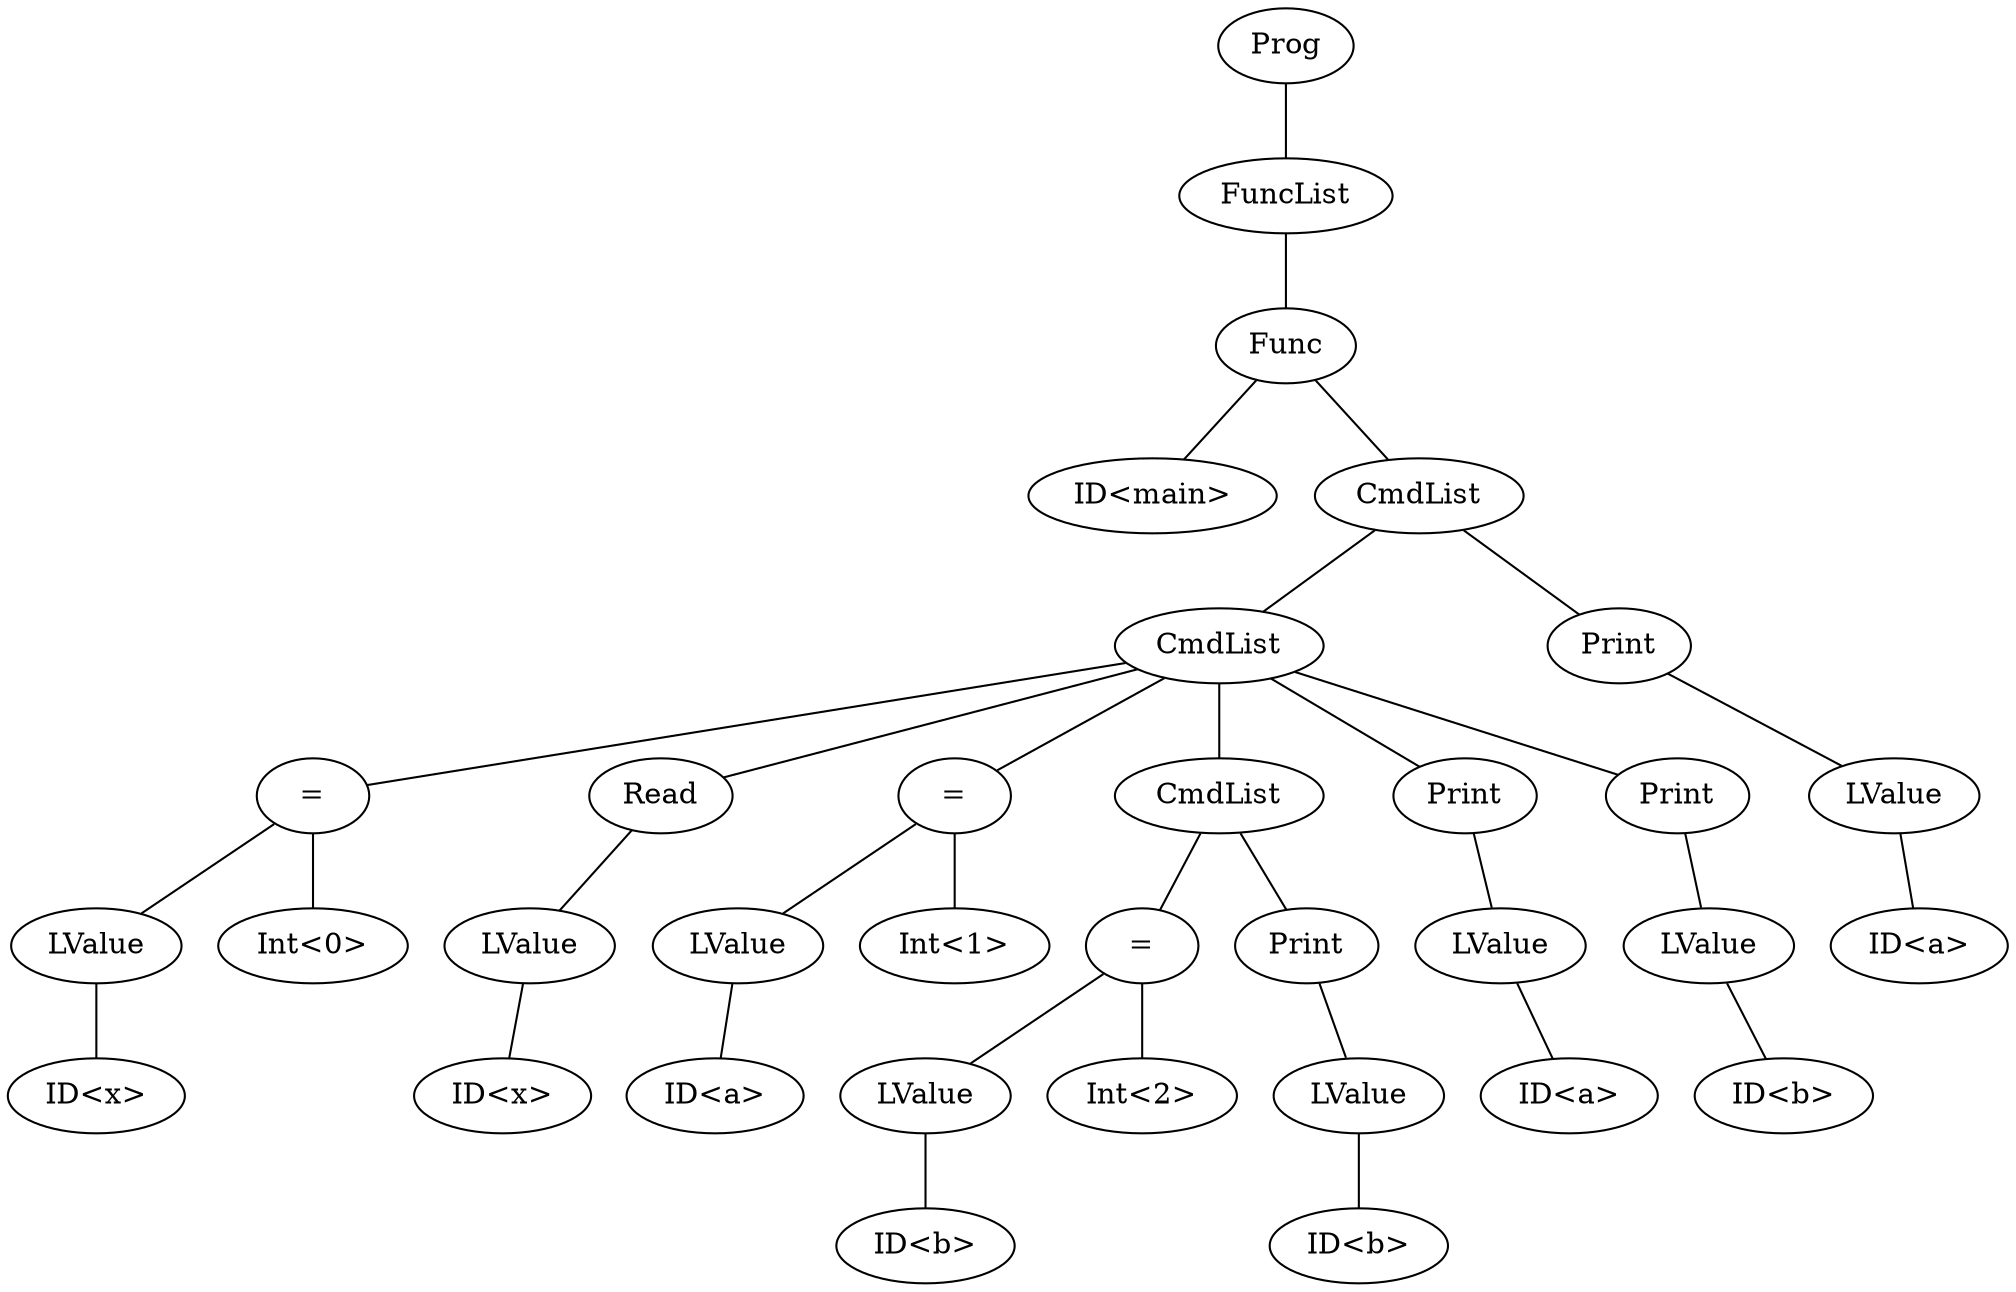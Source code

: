 graph program {
33 [label=Prog]
33--32
32 [label=FuncList]
32--31
31 [label="Func"]
31--30
30 [label="ID<main>"]
31--26
26 [label=CmdList]
26--4
4 [label=CmdList]
4--3
3 [label= "="]
3--1
1 [label="LValue"]
1--0
0 [label="ID<x>"]
3--2
2 [label="Int<0>"]
4--7
7 [label="Read"]
7--6
6 [label="LValue"]
6--5
5 [label="ID<x>"]
4--11
11 [label= "="]
11--9
9 [label="LValue"]
9--8
8 [label="ID<a>"]
11--10
10 [label="Int<1>"]
4--16
16 [label=CmdList]
16--15
15 [label= "="]
15--13
13 [label="LValue"]
13--12
12 [label="ID<b>"]
15--14
14 [label="Int<2>"]
16--19
19 [label="Print"]
19--18
18 [label="LValue"]
18--17
17 [label="ID<b>"]
4--22
22 [label="Print"]
22--21
21 [label="LValue"]
21--20
20 [label="ID<a>"]
4--25
25 [label="Print"]
25--24
24 [label="LValue"]
24--23
23 [label="ID<b>"]
26--29
29 [label="Print"]
29--28
28 [label="LValue"]
28--27
27 [label="ID<a>"]
}
